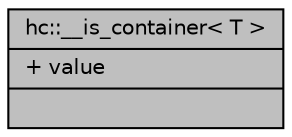 digraph "hc::__is_container&lt; T &gt;"
{
  edge [fontname="Helvetica",fontsize="10",labelfontname="Helvetica",labelfontsize="10"];
  node [fontname="Helvetica",fontsize="10",shape=record];
  Node1 [label="{hc::__is_container\< T \>\n|+ value\l|}",height=0.2,width=0.4,color="black", fillcolor="grey75", style="filled", fontcolor="black"];
}
